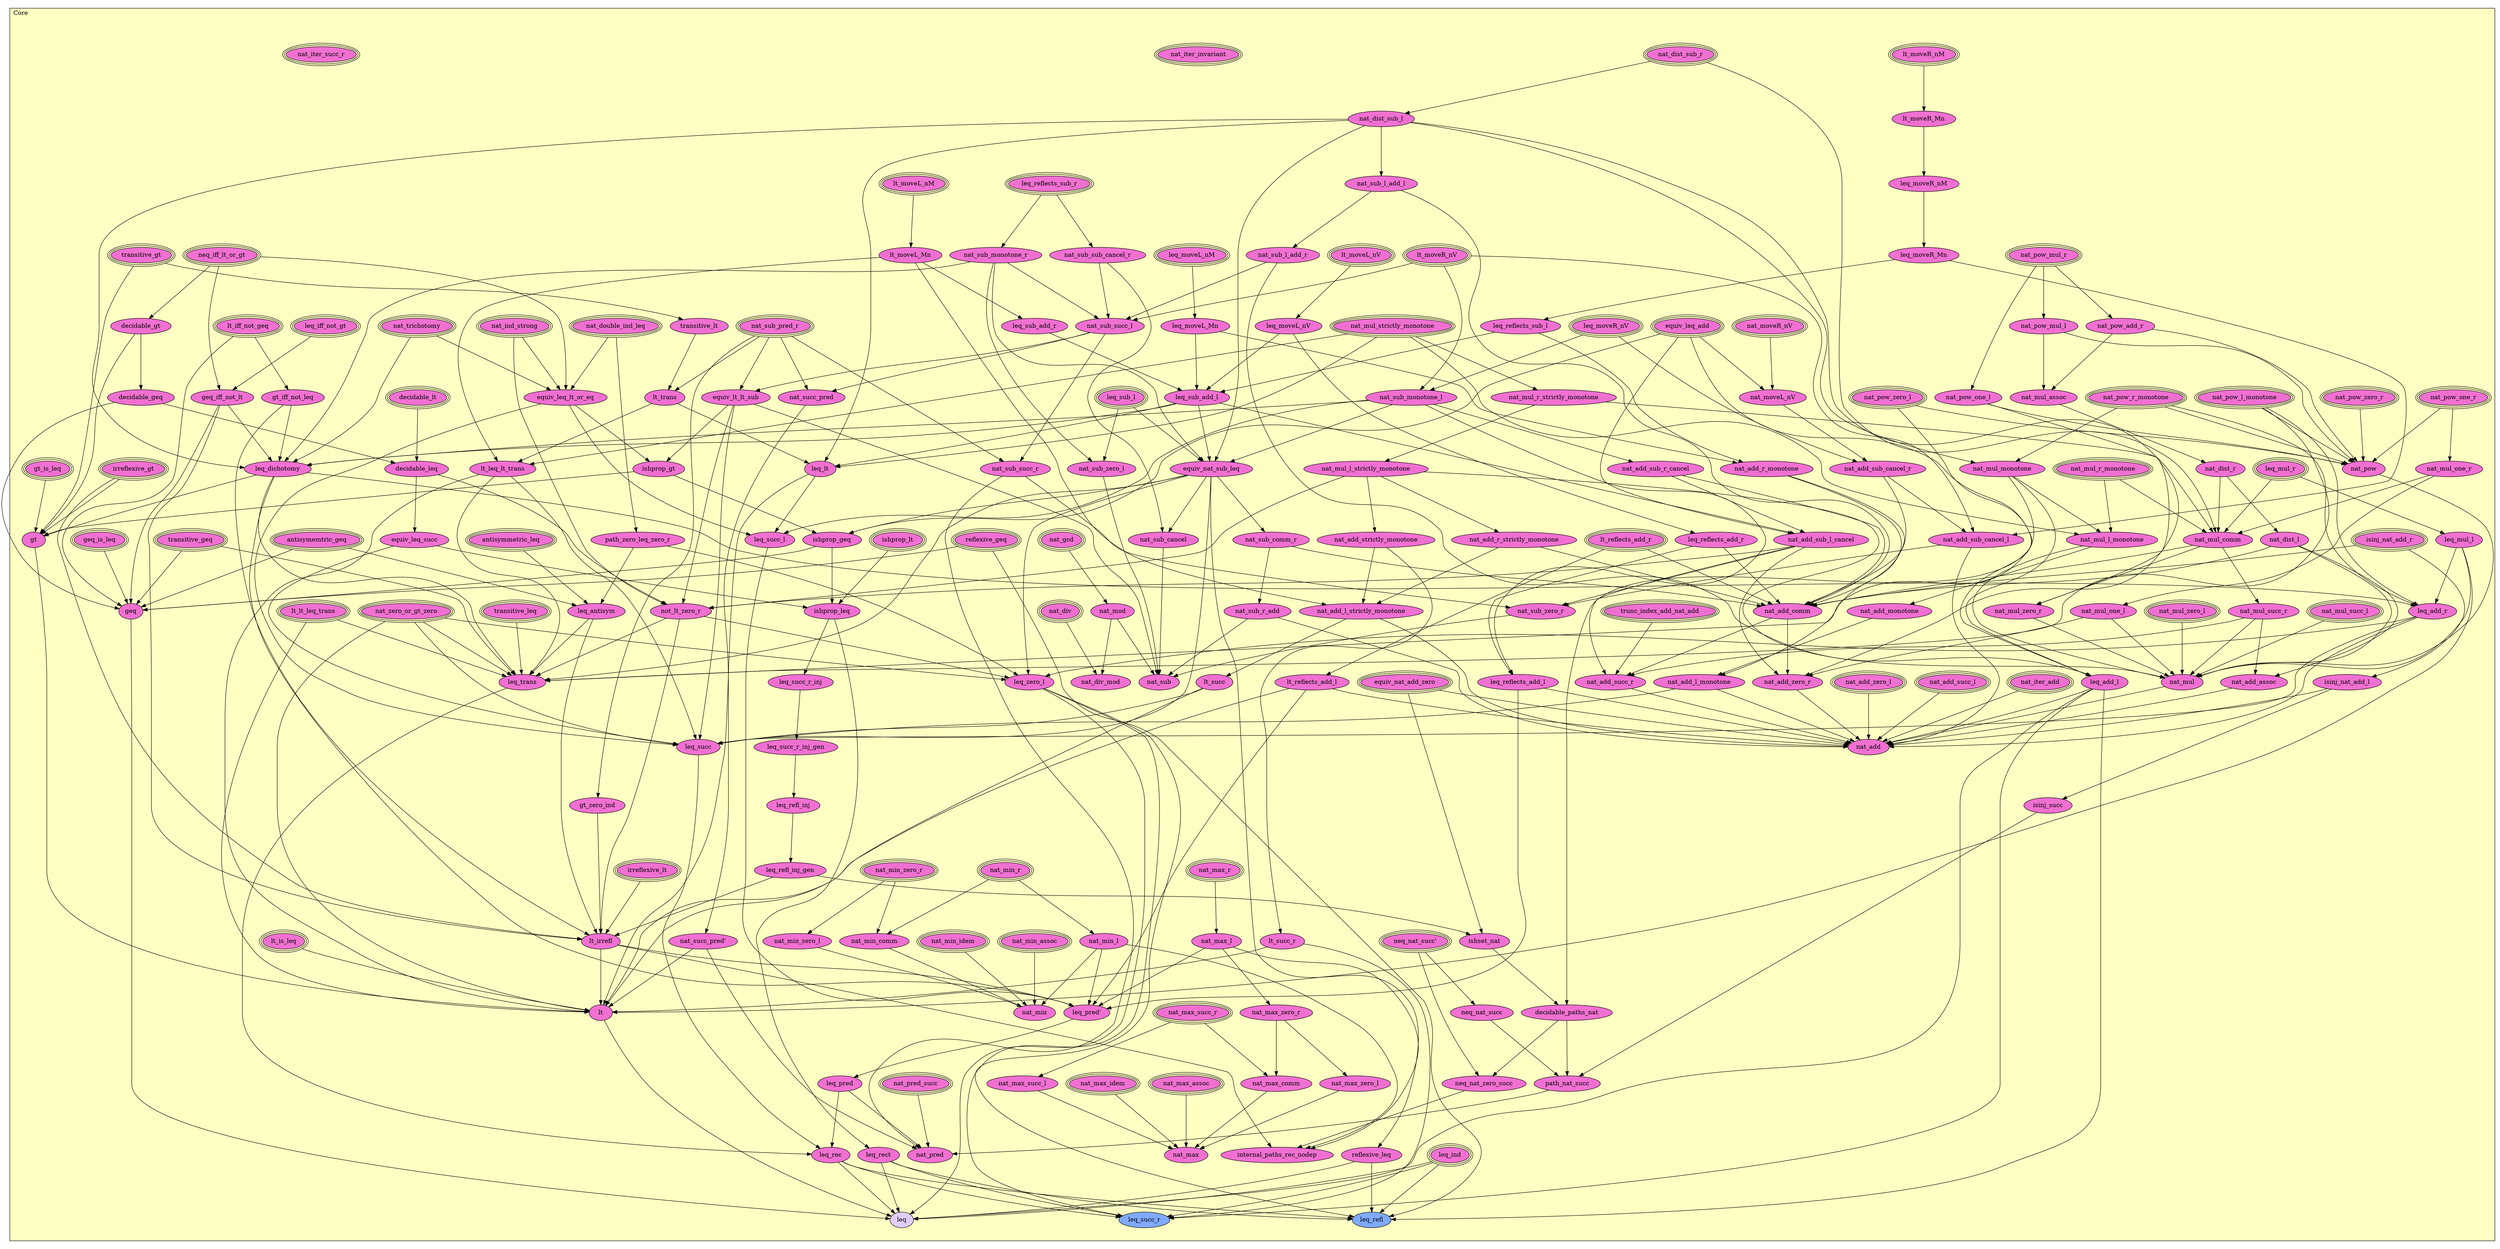 digraph HoTT_Spaces_Nat_Core {
  graph [ratio=0.5]
  node [style=filled]
Core_leq_antisym [label="leq_antisym", URL=<Core.html#leq_antisym>, fillcolor="#F070D1"] ;
Core_nat_double_ind_leq [label="nat_double_ind_leq", URL=<Core.html#nat_double_ind_leq>, peripheries=3, fillcolor="#F070D1"] ;
Core_irreflexive_gt [label="irreflexive_gt", URL=<Core.html#irreflexive_gt>, peripheries=3, fillcolor="#F070D1"] ;
Core_nat_ind_strong [label="nat_ind_strong", URL=<Core.html#nat_ind_strong>, peripheries=3, fillcolor="#F070D1"] ;
Core_irreflexive_lt [label="irreflexive_lt", URL=<Core.html#irreflexive_lt>, peripheries=3, fillcolor="#F070D1"] ;
Core_nat_pow_r_monotone [label="nat_pow_r_monotone", URL=<Core.html#nat_pow_r_monotone>, peripheries=3, fillcolor="#F070D1"] ;
Core_lt_irrefl [label="lt_irrefl", URL=<Core.html#lt_irrefl>, fillcolor="#F070D1"] ;
Core_nat_pow_l_monotone [label="nat_pow_l_monotone", URL=<Core.html#nat_pow_l_monotone>, peripheries=3, fillcolor="#F070D1"] ;
Core_leq_pred_ [label="leq_pred'", URL=<Core.html#leq_pred'>, fillcolor="#F070D1"] ;
Core_nat_pow_mul_r [label="nat_pow_mul_r", URL=<Core.html#nat_pow_mul_r>, peripheries=3, fillcolor="#F070D1"] ;
Core_leq_succ [label="leq_succ", URL=<Core.html#leq_succ>, fillcolor="#F070D1"] ;
Core_nat_pow_mul_l [label="nat_pow_mul_l", URL=<Core.html#nat_pow_mul_l>, fillcolor="#F070D1"] ;
Core_leq_pred [label="leq_pred", URL=<Core.html#leq_pred>, fillcolor="#F070D1"] ;
Core_nat_pow_add_r [label="nat_pow_add_r", URL=<Core.html#nat_pow_add_r>, fillcolor="#F070D1"] ;
Core_leq_zero_l [label="leq_zero_l", URL=<Core.html#leq_zero_l>, fillcolor="#F070D1"] ;
Core_transitive_leq [label="transitive_leq", URL=<Core.html#transitive_leq>, peripheries=3, fillcolor="#F070D1"] ;
Core_nat_pow_one_r [label="nat_pow_one_r", URL=<Core.html#nat_pow_one_r>, peripheries=3, fillcolor="#F070D1"] ;
Core_nat_pow_one_l [label="nat_pow_one_l", URL=<Core.html#nat_pow_one_l>, fillcolor="#F070D1"] ;
Core_leq_trans [label="leq_trans", URL=<Core.html#leq_trans>, fillcolor="#F070D1"] ;
Core_reflexive_leq [label="reflexive_leq", URL=<Core.html#reflexive_leq>, fillcolor="#F070D1"] ;
Core_nat_pow_zero_r [label="nat_pow_zero_r", URL=<Core.html#nat_pow_zero_r>, peripheries=3, fillcolor="#F070D1"] ;
Core_nat_pow_zero_l [label="nat_pow_zero_l", URL=<Core.html#nat_pow_zero_l>, peripheries=3, fillcolor="#F070D1"] ;
Core_nat_mul_one_r [label="nat_mul_one_r", URL=<Core.html#nat_mul_one_r>, fillcolor="#F070D1"] ;
Core_nat_mul_one_l [label="nat_mul_one_l", URL=<Core.html#nat_mul_one_l>, fillcolor="#F070D1"] ;
Core_lt_moveR_nV [label="lt_moveR_nV", URL=<Core.html#lt_moveR_nV>, peripheries=3, fillcolor="#F070D1"] ;
Core_nat_mul_assoc [label="nat_mul_assoc", URL=<Core.html#nat_mul_assoc>, fillcolor="#F070D1"] ;
Core_lt_moveL_nV [label="lt_moveL_nV", URL=<Core.html#lt_moveL_nV>, peripheries=3, fillcolor="#F070D1"] ;
Core_nat_dist_r [label="nat_dist_r", URL=<Core.html#nat_dist_r>, fillcolor="#F070D1"] ;
Core_lt_moveR_nM [label="lt_moveR_nM", URL=<Core.html#lt_moveR_nM>, peripheries=3, fillcolor="#F070D1"] ;
Core_nat_dist_l [label="nat_dist_l", URL=<Core.html#nat_dist_l>, fillcolor="#F070D1"] ;
Core_lt_moveR_Mn [label="lt_moveR_Mn", URL=<Core.html#lt_moveR_Mn>, fillcolor="#F070D1"] ;
Core_nat_mul_comm [label="nat_mul_comm", URL=<Core.html#nat_mul_comm>, fillcolor="#F070D1"] ;
Core_lt_moveL_nM [label="lt_moveL_nM", URL=<Core.html#lt_moveL_nM>, peripheries=3, fillcolor="#F070D1"] ;
Core_nat_mul_succ_r [label="nat_mul_succ_r", URL=<Core.html#nat_mul_succ_r>, fillcolor="#F070D1"] ;
Core_lt_moveL_Mn [label="lt_moveL_Mn", URL=<Core.html#lt_moveL_Mn>, fillcolor="#F070D1"] ;
Core_nat_mul_succ_l [label="nat_mul_succ_l", URL=<Core.html#nat_mul_succ_l>, peripheries=3, fillcolor="#F070D1"] ;
Core_leq_moveR_nV [label="leq_moveR_nV", URL=<Core.html#leq_moveR_nV>, peripheries=3, fillcolor="#F070D1"] ;
Core_nat_mul_zero_r [label="nat_mul_zero_r", URL=<Core.html#nat_mul_zero_r>, fillcolor="#F070D1"] ;
Core_leq_moveL_nV [label="leq_moveL_nV", URL=<Core.html#leq_moveL_nV>, fillcolor="#F070D1"] ;
Core_nat_mul_zero_l [label="nat_mul_zero_l", URL=<Core.html#nat_mul_zero_l>, peripheries=3, fillcolor="#F070D1"] ;
Core_leq_moveR_nM [label="leq_moveR_nM", URL=<Core.html#leq_moveR_nM>, fillcolor="#F070D1"] ;
Core_leq_moveR_Mn [label="leq_moveR_Mn", URL=<Core.html#leq_moveR_Mn>, fillcolor="#F070D1"] ;
Core_equiv_nat_add_zero [label="equiv_nat_add_zero", URL=<Core.html#equiv_nat_add_zero>, peripheries=3, fillcolor="#F070D1"] ;
Core_leq_moveL_nM [label="leq_moveL_nM", URL=<Core.html#leq_moveL_nM>, peripheries=3, fillcolor="#F070D1"] ;
Core_isinj_nat_add_r [label="isinj_nat_add_r", URL=<Core.html#isinj_nat_add_r>, peripheries=3, fillcolor="#F070D1"] ;
Core_leq_moveL_Mn [label="leq_moveL_Mn", URL=<Core.html#leq_moveL_Mn>, fillcolor="#F070D1"] ;
Core_isinj_nat_add_l [label="isinj_nat_add_l", URL=<Core.html#isinj_nat_add_l>, fillcolor="#F070D1"] ;
Core_nat_add_assoc [label="nat_add_assoc", URL=<Core.html#nat_add_assoc>, fillcolor="#F070D1"] ;
Core_leq_reflects_sub_r [label="leq_reflects_sub_r", URL=<Core.html#leq_reflects_sub_r>, peripheries=3, fillcolor="#F070D1"] ;
Core_nat_add_comm [label="nat_add_comm", URL=<Core.html#nat_add_comm>, fillcolor="#F070D1"] ;
Core_leq_reflects_sub_l [label="leq_reflects_sub_l", URL=<Core.html#leq_reflects_sub_l>, fillcolor="#F070D1"] ;
Core_nat_sub_monotone_r [label="nat_sub_monotone_r", URL=<Core.html#nat_sub_monotone_r>, fillcolor="#F070D1"] ;
Core_nat_add_succ_r [label="nat_add_succ_r", URL=<Core.html#nat_add_succ_r>, fillcolor="#F070D1"] ;
Core_nat_sub_monotone_l [label="nat_sub_monotone_l", URL=<Core.html#nat_sub_monotone_l>, fillcolor="#F070D1"] ;
Core_nat_add_succ_l [label="nat_add_succ_l", URL=<Core.html#nat_add_succ_l>, peripheries=3, fillcolor="#F070D1"] ;
Core_nat_dist_sub_r [label="nat_dist_sub_r", URL=<Core.html#nat_dist_sub_r>, peripheries=3, fillcolor="#F070D1"] ;
Core_nat_add_zero_r [label="nat_add_zero_r", URL=<Core.html#nat_add_zero_r>, fillcolor="#F070D1"] ;
Core_nat_dist_sub_l [label="nat_dist_sub_l", URL=<Core.html#nat_dist_sub_l>, fillcolor="#F070D1"] ;
Core_nat_add_zero_l [label="nat_add_zero_l", URL=<Core.html#nat_add_zero_l>, peripheries=3, fillcolor="#F070D1"] ;
Core_nat_sub_sub_cancel_r [label="nat_sub_sub_cancel_r", URL=<Core.html#nat_sub_sub_cancel_r>, fillcolor="#F070D1"] ;
Core_ishset_nat [label="ishset_nat", URL=<Core.html#ishset_nat>, fillcolor="#F070D1"] ;
Core_nat_sub_l_add_l [label="nat_sub_l_add_l", URL=<Core.html#nat_sub_l_add_l>, fillcolor="#F070D1"] ;
Core_decidable_paths_nat [label="decidable_paths_nat", URL=<Core.html#decidable_paths_nat>, fillcolor="#F070D1"] ;
Core_neq_nat_succ_ [label="neq_nat_succ'", URL=<Core.html#neq_nat_succ'>, peripheries=3, fillcolor="#F070D1"] ;
Core_nat_sub_l_add_r [label="nat_sub_l_add_r", URL=<Core.html#nat_sub_l_add_r>, fillcolor="#F070D1"] ;
Core_neq_nat_zero_succ [label="neq_nat_zero_succ", URL=<Core.html#neq_nat_zero_succ>, fillcolor="#F070D1"] ;
Core_nat_sub_pred_r [label="nat_sub_pred_r", URL=<Core.html#nat_sub_pred_r>, peripheries=3, fillcolor="#F070D1"] ;
Core_nat_sub_succ_l [label="nat_sub_succ_l", URL=<Core.html#nat_sub_succ_l>, fillcolor="#F070D1"] ;
Core_internal_paths_rec_nodep [label="internal_paths_rec_nodep", URL=<Core.html#internal_paths_rec_nodep>, fillcolor="#F070D1"] ;
Core_neq_nat_succ [label="neq_nat_succ", URL=<Core.html#neq_nat_succ>, fillcolor="#F070D1"] ;
Core_leq_sub_l [label="leq_sub_l", URL=<Core.html#leq_sub_l>, peripheries=3, fillcolor="#F070D1"] ;
Core_lt_reflects_add_r [label="lt_reflects_add_r", URL=<Core.html#lt_reflects_add_r>, peripheries=3, fillcolor="#F070D1"] ;
Core_isinj_succ [label="isinj_succ", URL=<Core.html#isinj_succ>, fillcolor="#F070D1"] ;
Core_path_nat_succ [label="path_nat_succ", URL=<Core.html#path_nat_succ>, fillcolor="#F070D1"] ;
Core_lt_reflects_add_l [label="lt_reflects_add_l", URL=<Core.html#lt_reflects_add_l>, fillcolor="#F070D1"] ;
Core_nat_succ_pred [label="nat_succ_pred", URL=<Core.html#nat_succ_pred>, fillcolor="#F070D1"] ;
Core_leq_reflects_add_r [label="leq_reflects_add_r", URL=<Core.html#leq_reflects_add_r>, fillcolor="#F070D1"] ;
Core_nat_succ_pred_ [label="nat_succ_pred'", URL=<Core.html#nat_succ_pred'>, fillcolor="#F070D1"] ;
Core_leq_reflects_add_l [label="leq_reflects_add_l", URL=<Core.html#leq_reflects_add_l>, fillcolor="#F070D1"] ;
Core_nat_pred_succ [label="nat_pred_succ", URL=<Core.html#nat_pred_succ>, peripheries=3, fillcolor="#F070D1"] ;
Core_nat_mul_strictly_monotone [label="nat_mul_strictly_monotone", URL=<Core.html#nat_mul_strictly_monotone>, peripheries=3, fillcolor="#F070D1"] ;
Core_nat_mul_r_strictly_monotone [label="nat_mul_r_strictly_monotone", URL=<Core.html#nat_mul_r_strictly_monotone>, fillcolor="#F070D1"] ;
Core_nat_iter_invariant [label="nat_iter_invariant", URL=<Core.html#nat_iter_invariant>, peripheries=3, fillcolor="#F070D1"] ;
Core_nat_mul_l_strictly_monotone [label="nat_mul_l_strictly_monotone", URL=<Core.html#nat_mul_l_strictly_monotone>, fillcolor="#F070D1"] ;
Core_nat_iter_add [label="nat_iter_add", URL=<Core.html#nat_iter_add>, peripheries=3, fillcolor="#F070D1"] ;
Core_nat_mul_monotone [label="nat_mul_monotone", URL=<Core.html#nat_mul_monotone>, fillcolor="#F070D1"] ;
Core_nat_iter_succ_r [label="nat_iter_succ_r", URL=<Core.html#nat_iter_succ_r>, peripheries=3, fillcolor="#F070D1"] ;
Core_nat_mul_r_monotone [label="nat_mul_r_monotone", URL=<Core.html#nat_mul_r_monotone>, peripheries=3, fillcolor="#F070D1"] ;
Core_gt_is_leq [label="gt_is_leq", URL=<Core.html#gt_is_leq>, peripheries=3, fillcolor="#F070D1"] ;
Core_nat_mul_l_monotone [label="nat_mul_l_monotone", URL=<Core.html#nat_mul_l_monotone>, fillcolor="#F070D1"] ;
Core_gt [label="gt", URL=<Core.html#gt>, fillcolor="#F070D1"] ;
Core_nat_add_strictly_monotone [label="nat_add_strictly_monotone", URL=<Core.html#nat_add_strictly_monotone>, fillcolor="#F070D1"] ;
Core_geq_is_leq [label="geq_is_leq", URL=<Core.html#geq_is_leq>, peripheries=3, fillcolor="#F070D1"] ;
Core_nat_add_r_strictly_monotone [label="nat_add_r_strictly_monotone", URL=<Core.html#nat_add_r_strictly_monotone>, fillcolor="#F070D1"] ;
Core_geq [label="geq", URL=<Core.html#geq>, fillcolor="#F070D1"] ;
Core_nat_add_l_strictly_monotone [label="nat_add_l_strictly_monotone", URL=<Core.html#nat_add_l_strictly_monotone>, fillcolor="#F070D1"] ;
Core_lt_is_leq [label="lt_is_leq", URL=<Core.html#lt_is_leq>, peripheries=3, fillcolor="#F070D1"] ;
Core_lt_succ_r [label="lt_succ_r", URL=<Core.html#lt_succ_r>, fillcolor="#F070D1"] ;
Core_lt [label="lt", URL=<Core.html#lt>, fillcolor="#F070D1"] ;
Core_lt_succ [label="lt_succ", URL=<Core.html#lt_succ>, fillcolor="#F070D1"] ;
Core_leq_rec [label="leq_rec", URL=<Core.html#leq_rec>, fillcolor="#F070D1"] ;
Core_nat_add_monotone [label="nat_add_monotone", URL=<Core.html#nat_add_monotone>, fillcolor="#F070D1"] ;
Core_leq_rect [label="leq_rect", URL=<Core.html#leq_rect>, fillcolor="#F070D1"] ;
Core_nat_add_r_monotone [label="nat_add_r_monotone", URL=<Core.html#nat_add_r_monotone>, fillcolor="#F070D1"] ;
Core_leq_ind [label="leq_ind", URL=<Core.html#leq_ind>, peripheries=3, fillcolor="#F070D1"] ;
Core_leq_succ_r [label="leq_succ_r", URL=<Core.html#leq_succ_r>, fillcolor="#7FAAFF"] ;
Core_nat_add_l_monotone [label="nat_add_l_monotone", URL=<Core.html#nat_add_l_monotone>, fillcolor="#F070D1"] ;
Core_leq_refl [label="leq_refl", URL=<Core.html#leq_refl>, fillcolor="#7FAAFF"] ;
Core_equiv_lt_lt_sub [label="equiv_lt_lt_sub", URL=<Core.html#equiv_lt_lt_sub>, fillcolor="#F070D1"] ;
Core_leq [label="leq", URL=<Core.html#leq>, fillcolor="#E2CDFA"] ;
Core_leq_sub_add_r [label="leq_sub_add_r", URL=<Core.html#leq_sub_add_r>, fillcolor="#F070D1"] ;
Core_nat_gcd [label="nat_gcd", URL=<Core.html#nat_gcd>, peripheries=3, fillcolor="#F070D1"] ;
Core_leq_sub_add_l [label="leq_sub_add_l", URL=<Core.html#leq_sub_add_l>, fillcolor="#F070D1"] ;
Core_trunc_index_add_nat_add [label="trunc_index_add_nat_add", URL=<Core.html#trunc_index_add_nat_add>, peripheries=3, fillcolor="#F070D1"] ;
Core_nat_mod [label="nat_mod", URL=<Core.html#nat_mod>, fillcolor="#F070D1"] ;
Core_neq_iff_lt_or_gt [label="neq_iff_lt_or_gt", URL=<Core.html#neq_iff_lt_or_gt>, peripheries=3, fillcolor="#F070D1"] ;
Core_nat_div [label="nat_div", URL=<Core.html#nat_div>, peripheries=3, fillcolor="#F070D1"] ;
Core_nat_div_mod [label="nat_div_mod", URL=<Core.html#nat_div_mod>, fillcolor="#F070D1"] ;
Core_lt_iff_not_geq [label="lt_iff_not_geq", URL=<Core.html#lt_iff_not_geq>, peripheries=3, fillcolor="#F070D1"] ;
Core_nat_min [label="nat_min", URL=<Core.html#nat_min>, fillcolor="#F070D1"] ;
Core_leq_iff_not_gt [label="leq_iff_not_gt", URL=<Core.html#leq_iff_not_gt>, peripheries=3, fillcolor="#F070D1"] ;
Core_nat_max [label="nat_max", URL=<Core.html#nat_max>, fillcolor="#F070D1"] ;
Core_gt_iff_not_leq [label="gt_iff_not_leq", URL=<Core.html#gt_iff_not_leq>, fillcolor="#F070D1"] ;
Core_nat_pow [label="nat_pow", URL=<Core.html#nat_pow>, fillcolor="#F070D1"] ;
Core_geq_iff_not_lt [label="geq_iff_not_lt", URL=<Core.html#geq_iff_not_lt>, fillcolor="#F070D1"] ;
Core_nat_trichotomy [label="nat_trichotomy", URL=<Core.html#nat_trichotomy>, peripheries=3, fillcolor="#F070D1"] ;
Core_nat_sub [label="nat_sub", URL=<Core.html#nat_sub>, fillcolor="#F070D1"] ;
Core_nat_mul [label="nat_mul", URL=<Core.html#nat_mul>, fillcolor="#F070D1"] ;
Core_leq_dichotomy [label="leq_dichotomy", URL=<Core.html#leq_dichotomy>, fillcolor="#F070D1"] ;
Core_nat_add [label="nat_add", URL=<Core.html#nat_add>, fillcolor="#F070D1"] ;
Core_equiv_leq_add [label="equiv_leq_add", URL=<Core.html#equiv_leq_add>, peripheries=3, fillcolor="#F070D1"] ;
Core_nat_pred [label="nat_pred", URL=<Core.html#nat_pred>, fillcolor="#F070D1"] ;
Core_equiv_leq_lt_or_eq [label="equiv_leq_lt_or_eq", URL=<Core.html#equiv_leq_lt_or_eq>, fillcolor="#F070D1"] ;
Core_gt_zero_ind [label="gt_zero_ind", URL=<Core.html#gt_zero_ind>, fillcolor="#F070D1"] ;
Core_leq_mul_r [label="leq_mul_r", URL=<Core.html#leq_mul_r>, peripheries=3, fillcolor="#F070D1"] ;
Core_leq_mul_l [label="leq_mul_l", URL=<Core.html#leq_mul_l>, fillcolor="#F070D1"] ;
Core_leq_add_r [label="leq_add_r", URL=<Core.html#leq_add_r>, fillcolor="#F070D1"] ;
Core_leq_add_l [label="leq_add_l", URL=<Core.html#leq_add_l>, fillcolor="#F070D1"] ;
Core_nat_min_assoc [label="nat_min_assoc", URL=<Core.html#nat_min_assoc>, peripheries=3, fillcolor="#F070D1"] ;
Core_nat_min_r [label="nat_min_r", URL=<Core.html#nat_min_r>, peripheries=3, fillcolor="#F070D1"] ;
Core_nat_min_l [label="nat_min_l", URL=<Core.html#nat_min_l>, fillcolor="#F070D1"] ;
Core_nat_min_zero_r [label="nat_min_zero_r", URL=<Core.html#nat_min_zero_r>, peripheries=3, fillcolor="#F070D1"] ;
Core_nat_min_zero_l [label="nat_min_zero_l", URL=<Core.html#nat_min_zero_l>, fillcolor="#F070D1"] ;
Core_nat_min_comm [label="nat_min_comm", URL=<Core.html#nat_min_comm>, fillcolor="#F070D1"] ;
Core_nat_min_idem [label="nat_min_idem", URL=<Core.html#nat_min_idem>, peripheries=3, fillcolor="#F070D1"] ;
Core_nat_max_assoc [label="nat_max_assoc", URL=<Core.html#nat_max_assoc>, peripheries=3, fillcolor="#F070D1"] ;
Core_nat_max_r [label="nat_max_r", URL=<Core.html#nat_max_r>, peripheries=3, fillcolor="#F070D1"] ;
Core_nat_max_l [label="nat_max_l", URL=<Core.html#nat_max_l>, fillcolor="#F070D1"] ;
Core_nat_max_zero_r [label="nat_max_zero_r", URL=<Core.html#nat_max_zero_r>, fillcolor="#F070D1"] ;
Core_nat_max_zero_l [label="nat_max_zero_l", URL=<Core.html#nat_max_zero_l>, fillcolor="#F070D1"] ;
Core_nat_max_succ_r [label="nat_max_succ_r", URL=<Core.html#nat_max_succ_r>, peripheries=3, fillcolor="#F070D1"] ;
Core_nat_max_succ_l [label="nat_max_succ_l", URL=<Core.html#nat_max_succ_l>, fillcolor="#F070D1"] ;
Core_nat_max_comm [label="nat_max_comm", URL=<Core.html#nat_max_comm>, fillcolor="#F070D1"] ;
Core_nat_max_idem [label="nat_max_idem", URL=<Core.html#nat_max_idem>, peripheries=3, fillcolor="#F070D1"] ;
Core_nat_sub_succ_r [label="nat_sub_succ_r", URL=<Core.html#nat_sub_succ_r>, fillcolor="#F070D1"] ;
Core_nat_moveR_nV [label="nat_moveR_nV", URL=<Core.html#nat_moveR_nV>, peripheries=3, fillcolor="#F070D1"] ;
Core_nat_moveL_nV [label="nat_moveL_nV", URL=<Core.html#nat_moveL_nV>, fillcolor="#F070D1"] ;
Core_nat_add_sub_r_cancel [label="nat_add_sub_r_cancel", URL=<Core.html#nat_add_sub_r_cancel>, fillcolor="#F070D1"] ;
Core_nat_add_sub_l_cancel [label="nat_add_sub_l_cancel", URL=<Core.html#nat_add_sub_l_cancel>, fillcolor="#F070D1"] ;
Core_nat_add_sub_cancel_r [label="nat_add_sub_cancel_r", URL=<Core.html#nat_add_sub_cancel_r>, fillcolor="#F070D1"] ;
Core_nat_add_sub_cancel_l [label="nat_add_sub_cancel_l", URL=<Core.html#nat_add_sub_cancel_l>, fillcolor="#F070D1"] ;
Core_equiv_nat_sub_leq [label="equiv_nat_sub_leq", URL=<Core.html#equiv_nat_sub_leq>, fillcolor="#F070D1"] ;
Core_nat_sub_comm_r [label="nat_sub_comm_r", URL=<Core.html#nat_sub_comm_r>, fillcolor="#F070D1"] ;
Core_nat_sub_r_add [label="nat_sub_r_add", URL=<Core.html#nat_sub_r_add>, fillcolor="#F070D1"] ;
Core_nat_sub_cancel [label="nat_sub_cancel", URL=<Core.html#nat_sub_cancel>, fillcolor="#F070D1"] ;
Core_nat_sub_zero_r [label="nat_sub_zero_r", URL=<Core.html#nat_sub_zero_r>, fillcolor="#F070D1"] ;
Core_nat_sub_zero_l [label="nat_sub_zero_l", URL=<Core.html#nat_sub_zero_l>, fillcolor="#F070D1"] ;
Core_decidable_gt [label="decidable_gt", URL=<Core.html#decidable_gt>, fillcolor="#F070D1"] ;
Core_ishprop_gt [label="ishprop_gt", URL=<Core.html#ishprop_gt>, fillcolor="#F070D1"] ;
Core_transitive_gt [label="transitive_gt", URL=<Core.html#transitive_gt>, peripheries=3, fillcolor="#F070D1"] ;
Core_decidable_geq [label="decidable_geq", URL=<Core.html#decidable_geq>, fillcolor="#F070D1"] ;
Core_ishprop_geq [label="ishprop_geq", URL=<Core.html#ishprop_geq>, fillcolor="#F070D1"] ;
Core_transitive_geq [label="transitive_geq", URL=<Core.html#transitive_geq>, peripheries=3, fillcolor="#F070D1"] ;
Core_reflexive_geq [label="reflexive_geq", URL=<Core.html#reflexive_geq>, peripheries=3, fillcolor="#F070D1"] ;
Core_decidable_lt [label="decidable_lt", URL=<Core.html#decidable_lt>, peripheries=3, fillcolor="#F070D1"] ;
Core_ishprop_lt [label="ishprop_lt", URL=<Core.html#ishprop_lt>, peripheries=3, fillcolor="#F070D1"] ;
Core_transitive_lt [label="transitive_lt", URL=<Core.html#transitive_lt>, fillcolor="#F070D1"] ;
Core_lt_trans [label="lt_trans", URL=<Core.html#lt_trans>, fillcolor="#F070D1"] ;
Core_leq_lt [label="leq_lt", URL=<Core.html#leq_lt>, fillcolor="#F070D1"] ;
Core_lt_lt_leq_trans [label="lt_lt_leq_trans", URL=<Core.html#lt_lt_leq_trans>, peripheries=3, fillcolor="#F070D1"] ;
Core_lt_leq_lt_trans [label="lt_leq_lt_trans", URL=<Core.html#lt_leq_lt_trans>, fillcolor="#F070D1"] ;
Core_leq_succ_l [label="leq_succ_l", URL=<Core.html#leq_succ_l>, fillcolor="#F070D1"] ;
Core_decidable_leq [label="decidable_leq", URL=<Core.html#decidable_leq>, fillcolor="#F070D1"] ;
Core_equiv_leq_succ [label="equiv_leq_succ", URL=<Core.html#equiv_leq_succ>, fillcolor="#F070D1"] ;
Core_ishprop_leq [label="ishprop_leq", URL=<Core.html#ishprop_leq>, fillcolor="#F070D1"] ;
Core_leq_succ_r_inj [label="leq_succ_r_inj", URL=<Core.html#leq_succ_r_inj>, fillcolor="#F070D1"] ;
Core_leq_succ_r_inj_gen [label="leq_succ_r_inj_gen", URL=<Core.html#leq_succ_r_inj_gen>, fillcolor="#F070D1"] ;
Core_leq_refl_inj [label="leq_refl_inj", URL=<Core.html#leq_refl_inj>, fillcolor="#F070D1"] ;
Core_leq_refl_inj_gen [label="leq_refl_inj_gen", URL=<Core.html#leq_refl_inj_gen>, fillcolor="#F070D1"] ;
Core_not_lt_zero_r [label="not_lt_zero_r", URL=<Core.html#not_lt_zero_r>, fillcolor="#F070D1"] ;
Core_path_zero_leq_zero_r [label="path_zero_leq_zero_r", URL=<Core.html#path_zero_leq_zero_r>, fillcolor="#F070D1"] ;
Core_nat_zero_or_gt_zero [label="nat_zero_or_gt_zero", URL=<Core.html#nat_zero_or_gt_zero>, peripheries=3, fillcolor="#F070D1"] ;
Core_antisymemtric_geq [label="antisymemtric_geq", URL=<Core.html#antisymemtric_geq>, peripheries=3, fillcolor="#F070D1"] ;
Core_antisymmetric_leq [label="antisymmetric_leq", URL=<Core.html#antisymmetric_leq>, peripheries=3, fillcolor="#F070D1"] ;
  Core_leq_antisym -> Core_lt_irrefl [] ;
  Core_leq_antisym -> Core_leq_trans [] ;
  Core_nat_double_ind_leq -> Core_equiv_leq_lt_or_eq [] ;
  Core_nat_double_ind_leq -> Core_path_zero_leq_zero_r [] ;
  Core_irreflexive_gt -> Core_lt_irrefl [] ;
  Core_irreflexive_gt -> Core_gt [] ;
  Core_nat_ind_strong -> Core_equiv_leq_lt_or_eq [] ;
  Core_nat_ind_strong -> Core_not_lt_zero_r [] ;
  Core_irreflexive_lt -> Core_lt_irrefl [] ;
  Core_nat_pow_r_monotone -> Core_nat_mul_monotone [] ;
  Core_nat_pow_r_monotone -> Core_leq_add_r [] ;
  Core_nat_pow_r_monotone -> Core_nat_pow [] ;
  Core_lt_irrefl -> Core_leq_pred_ [] ;
  Core_lt_irrefl -> Core_internal_paths_rec_nodep [] ;
  Core_lt_irrefl -> Core_lt [] ;
  Core_nat_pow_l_monotone -> Core_leq_add_r [] ;
  Core_nat_pow_l_monotone -> Core_leq_trans [] ;
  Core_nat_pow_l_monotone -> Core_nat_pow [] ;
  Core_leq_pred_ -> Core_leq_pred [] ;
  Core_nat_pow_mul_r -> Core_nat_pow_mul_l [] ;
  Core_nat_pow_mul_r -> Core_nat_pow_add_r [] ;
  Core_nat_pow_mul_r -> Core_nat_pow_one_l [] ;
  Core_leq_succ -> Core_leq_rec [] ;
  Core_nat_pow_mul_l -> Core_nat_mul_assoc [] ;
  Core_nat_pow_mul_l -> Core_nat_pow [] ;
  Core_leq_pred -> Core_leq_rec [] ;
  Core_leq_pred -> Core_nat_pred [] ;
  Core_nat_pow_add_r -> Core_nat_mul_assoc [] ;
  Core_nat_pow_add_r -> Core_nat_pow [] ;
  Core_leq_zero_l -> Core_leq_succ_r [] ;
  Core_leq_zero_l -> Core_leq_refl [] ;
  Core_leq_zero_l -> Core_leq [] ;
  Core_transitive_leq -> Core_leq_trans [] ;
  Core_nat_pow_one_r -> Core_nat_mul_one_r [] ;
  Core_nat_pow_one_r -> Core_nat_pow [] ;
  Core_nat_pow_one_l -> Core_nat_add_zero_r [] ;
  Core_nat_pow_one_l -> Core_nat_pow [] ;
  Core_leq_trans -> Core_leq_rec [] ;
  Core_reflexive_leq -> Core_leq_refl [] ;
  Core_reflexive_leq -> Core_leq [] ;
  Core_nat_pow_zero_r -> Core_nat_pow [] ;
  Core_nat_pow_zero_l -> Core_decidable_paths_nat [] ;
  Core_nat_pow_zero_l -> Core_nat_pow [] ;
  Core_nat_mul_one_r -> Core_nat_mul_one_l [] ;
  Core_nat_mul_one_r -> Core_nat_mul_comm [] ;
  Core_nat_mul_one_l -> Core_nat_add_zero_r [] ;
  Core_nat_mul_one_l -> Core_nat_mul [] ;
  Core_lt_moveR_nV -> Core_nat_sub_monotone_l [] ;
  Core_lt_moveR_nV -> Core_nat_sub_succ_l [] ;
  Core_lt_moveR_nV -> Core_nat_add_sub_cancel_l [] ;
  Core_nat_mul_assoc -> Core_nat_dist_r [] ;
  Core_lt_moveL_nV -> Core_leq_moveL_nV [] ;
  Core_nat_dist_r -> Core_nat_dist_l [] ;
  Core_nat_dist_r -> Core_nat_mul_comm [] ;
  Core_lt_moveR_nM -> Core_lt_moveR_Mn [] ;
  Core_nat_dist_l -> Core_nat_add_assoc [] ;
  Core_nat_dist_l -> Core_nat_add_comm [] ;
  Core_nat_dist_l -> Core_nat_mul [] ;
  Core_lt_moveR_Mn -> Core_leq_moveR_nM [] ;
  Core_nat_mul_comm -> Core_nat_mul_succ_r [] ;
  Core_nat_mul_comm -> Core_nat_mul_zero_r [] ;
  Core_nat_mul_comm -> Core_nat_add_comm [] ;
  Core_lt_moveL_nM -> Core_lt_moveL_Mn [] ;
  Core_nat_mul_succ_r -> Core_nat_add_assoc [] ;
  Core_nat_mul_succ_r -> Core_nat_add_succ_r [] ;
  Core_nat_mul_succ_r -> Core_nat_mul [] ;
  Core_lt_moveL_Mn -> Core_nat_add_l_strictly_monotone [] ;
  Core_lt_moveL_Mn -> Core_leq_sub_add_r [] ;
  Core_lt_moveL_Mn -> Core_lt_leq_lt_trans [] ;
  Core_nat_mul_succ_l -> Core_nat_mul [] ;
  Core_leq_moveR_nV -> Core_nat_sub_monotone_l [] ;
  Core_leq_moveR_nV -> Core_nat_add_sub_cancel_r [] ;
  Core_nat_mul_zero_r -> Core_nat_mul [] ;
  Core_leq_moveL_nV -> Core_leq_reflects_add_r [] ;
  Core_leq_moveL_nV -> Core_leq_sub_add_l [] ;
  Core_nat_mul_zero_l -> Core_nat_mul [] ;
  Core_leq_moveR_nM -> Core_leq_moveR_Mn [] ;
  Core_leq_moveR_Mn -> Core_leq_reflects_sub_l [] ;
  Core_leq_moveR_Mn -> Core_nat_add_sub_cancel_l [] ;
  Core_equiv_nat_add_zero -> Core_ishset_nat [] ;
  Core_equiv_nat_add_zero -> Core_nat_add [] ;
  Core_leq_moveL_nM -> Core_leq_moveL_Mn [] ;
  Core_isinj_nat_add_r -> Core_isinj_nat_add_l [] ;
  Core_isinj_nat_add_r -> Core_nat_add_comm [] ;
  Core_leq_moveL_Mn -> Core_nat_add_r_monotone [] ;
  Core_leq_moveL_Mn -> Core_leq_sub_add_l [] ;
  Core_isinj_nat_add_l -> Core_isinj_succ [] ;
  Core_isinj_nat_add_l -> Core_nat_add [] ;
  Core_nat_add_assoc -> Core_nat_add [] ;
  Core_leq_reflects_sub_r -> Core_nat_sub_monotone_r [] ;
  Core_leq_reflects_sub_r -> Core_nat_sub_sub_cancel_r [] ;
  Core_nat_add_comm -> Core_nat_add_succ_r [] ;
  Core_nat_add_comm -> Core_nat_add_zero_r [] ;
  Core_leq_reflects_sub_l -> Core_nat_add_r_monotone [] ;
  Core_leq_reflects_sub_l -> Core_leq_sub_add_l [] ;
  Core_nat_sub_monotone_r -> Core_nat_sub_succ_l [] ;
  Core_nat_sub_monotone_r -> Core_leq_dichotomy [] ;
  Core_nat_sub_monotone_r -> Core_equiv_nat_sub_leq [] ;
  Core_nat_sub_monotone_r -> Core_nat_sub_zero_l [] ;
  Core_nat_add_succ_r -> Core_nat_add [] ;
  Core_nat_sub_monotone_l -> Core_leq_reflects_add_l [] ;
  Core_nat_sub_monotone_l -> Core_leq_dichotomy [] ;
  Core_nat_sub_monotone_l -> Core_nat_add_sub_r_cancel [] ;
  Core_nat_sub_monotone_l -> Core_equiv_nat_sub_leq [] ;
  Core_nat_sub_monotone_l -> Core_leq_succ_l [] ;
  Core_nat_add_succ_l -> Core_nat_add [] ;
  Core_nat_dist_sub_r -> Core_nat_dist_sub_l [] ;
  Core_nat_dist_sub_r -> Core_nat_mul_comm [] ;
  Core_nat_add_zero_r -> Core_nat_add [] ;
  Core_nat_dist_sub_l -> Core_nat_sub_l_add_l [] ;
  Core_nat_dist_sub_l -> Core_nat_mul_monotone [] ;
  Core_nat_dist_sub_l -> Core_leq_dichotomy [] ;
  Core_nat_dist_sub_l -> Core_equiv_nat_sub_leq [] ;
  Core_nat_dist_sub_l -> Core_leq_lt [] ;
  Core_nat_dist_sub_l -> Core_nat_mul_zero_r [] ;
  Core_nat_add_zero_l -> Core_nat_add [] ;
  Core_nat_sub_sub_cancel_r -> Core_nat_sub_succ_l [] ;
  Core_nat_sub_sub_cancel_r -> Core_nat_sub_cancel [] ;
  Core_ishset_nat -> Core_decidable_paths_nat [] ;
  Core_nat_sub_l_add_l -> Core_nat_sub_l_add_r [] ;
  Core_nat_sub_l_add_l -> Core_nat_add_comm [] ;
  Core_decidable_paths_nat -> Core_neq_nat_zero_succ [] ;
  Core_decidable_paths_nat -> Core_path_nat_succ [] ;
  Core_neq_nat_succ_ -> Core_neq_nat_zero_succ [] ;
  Core_neq_nat_succ_ -> Core_neq_nat_succ [] ;
  Core_nat_sub_l_add_r -> Core_nat_sub_succ_l [] ;
  Core_nat_sub_l_add_r -> Core_leq_add_l [] ;
  Core_neq_nat_zero_succ -> Core_internal_paths_rec_nodep [] ;
  Core_nat_sub_pred_r -> Core_equiv_lt_lt_sub [] ;
  Core_nat_sub_pred_r -> Core_gt_zero_ind [] ;
  Core_nat_sub_pred_r -> Core_nat_sub_succ_r [] ;
  Core_nat_sub_pred_r -> Core_lt_trans [] ;
  Core_nat_sub_pred_r -> Core_nat_succ_pred [] ;
  Core_nat_sub_succ_l -> Core_equiv_lt_lt_sub [] ;
  Core_nat_sub_succ_l -> Core_nat_sub_succ_r [] ;
  Core_nat_sub_succ_l -> Core_nat_succ_pred [] ;
  Core_neq_nat_succ -> Core_path_nat_succ [] ;
  Core_leq_sub_l -> Core_equiv_nat_sub_leq [] ;
  Core_leq_sub_l -> Core_nat_sub_zero_l [] ;
  Core_lt_reflects_add_r -> Core_lt_reflects_add_l [] ;
  Core_lt_reflects_add_r -> Core_nat_add_comm [] ;
  Core_isinj_succ -> Core_path_nat_succ [] ;
  Core_path_nat_succ -> Core_nat_pred [] ;
  Core_lt_reflects_add_l -> Core_leq_pred_ [] ;
  Core_lt_reflects_add_l -> Core_lt [] ;
  Core_lt_reflects_add_l -> Core_nat_add [] ;
  Core_nat_succ_pred -> Core_nat_succ_pred_ [] ;
  Core_leq_reflects_add_r -> Core_leq_reflects_add_l [] ;
  Core_leq_reflects_add_r -> Core_nat_add_comm [] ;
  Core_nat_succ_pred_ -> Core_lt [] ;
  Core_nat_succ_pred_ -> Core_nat_pred [] ;
  Core_leq_reflects_add_l -> Core_leq_pred_ [] ;
  Core_leq_reflects_add_l -> Core_nat_add [] ;
  Core_nat_pred_succ -> Core_nat_pred [] ;
  Core_nat_mul_strictly_monotone -> Core_nat_mul_r_strictly_monotone [] ;
  Core_nat_mul_strictly_monotone -> Core_nat_mul_l_monotone [] ;
  Core_nat_mul_strictly_monotone -> Core_leq_lt [] ;
  Core_nat_mul_strictly_monotone -> Core_lt_leq_lt_trans [] ;
  Core_nat_mul_r_strictly_monotone -> Core_nat_mul_l_strictly_monotone [] ;
  Core_nat_mul_r_strictly_monotone -> Core_nat_mul_comm [] ;
  Core_nat_mul_l_strictly_monotone -> Core_nat_add_strictly_monotone [] ;
  Core_nat_mul_l_strictly_monotone -> Core_nat_add_r_strictly_monotone [] ;
  Core_nat_mul_l_strictly_monotone -> Core_not_lt_zero_r [] ;
  Core_nat_mul_l_strictly_monotone -> Core_nat_mul [] ;
  Core_nat_iter_add -> Core_nat_add [] ;
  Core_nat_mul_monotone -> Core_nat_mul_l_monotone [] ;
  Core_nat_mul_monotone -> Core_leq_add_l [] ;
  Core_nat_mul_monotone -> Core_leq_trans [] ;
  Core_nat_mul_r_monotone -> Core_nat_mul_l_monotone [] ;
  Core_nat_mul_r_monotone -> Core_nat_mul_comm [] ;
  Core_gt_is_leq -> Core_gt [] ;
  Core_nat_mul_l_monotone -> Core_nat_add_monotone [] ;
  Core_nat_mul_l_monotone -> Core_nat_mul [] ;
  Core_gt -> Core_lt [] ;
  Core_nat_add_strictly_monotone -> Core_nat_add_l_strictly_monotone [] ;
  Core_nat_add_strictly_monotone -> Core_lt_succ_r [] ;
  Core_geq_is_leq -> Core_geq [] ;
  Core_nat_add_r_strictly_monotone -> Core_nat_add_l_strictly_monotone [] ;
  Core_nat_add_r_strictly_monotone -> Core_nat_add_comm [] ;
  Core_geq -> Core_leq [] ;
  Core_nat_add_l_strictly_monotone -> Core_lt_succ [] ;
  Core_nat_add_l_strictly_monotone -> Core_nat_add [] ;
  Core_lt_is_leq -> Core_lt [] ;
  Core_lt_succ_r -> Core_lt [] ;
  Core_lt_succ_r -> Core_leq_succ_r [] ;
  Core_lt -> Core_leq [] ;
  Core_lt_succ -> Core_leq_succ [] ;
  Core_lt_succ -> Core_lt [] ;
  Core_leq_rec -> Core_leq_succ_r [] ;
  Core_leq_rec -> Core_leq_refl [] ;
  Core_leq_rec -> Core_leq [] ;
  Core_nat_add_monotone -> Core_nat_add_l_monotone [] ;
  Core_leq_rect -> Core_leq_succ_r [] ;
  Core_leq_rect -> Core_leq_refl [] ;
  Core_leq_rect -> Core_leq [] ;
  Core_nat_add_r_monotone -> Core_nat_add_l_monotone [] ;
  Core_nat_add_r_monotone -> Core_nat_add_comm [] ;
  Core_leq_ind -> Core_leq_succ_r [] ;
  Core_leq_ind -> Core_leq_refl [] ;
  Core_leq_ind -> Core_leq [] ;
  Core_nat_add_l_monotone -> Core_leq_succ [] ;
  Core_nat_add_l_monotone -> Core_nat_add [] ;
  Core_equiv_lt_lt_sub -> Core_ishprop_gt [] ;
  Core_equiv_lt_lt_sub -> Core_not_lt_zero_r [] ;
  Core_equiv_lt_lt_sub -> Core_leq_succ [] ;
  Core_equiv_lt_lt_sub -> Core_nat_sub [] ;
  Core_leq_sub_add_r -> Core_leq_sub_add_l [] ;
  Core_nat_gcd -> Core_nat_mod [] ;
  Core_leq_sub_add_l -> Core_leq_dichotomy [] ;
  Core_leq_sub_add_l -> Core_nat_add_sub_l_cancel [] ;
  Core_leq_sub_add_l -> Core_equiv_nat_sub_leq [] ;
  Core_leq_sub_add_l -> Core_leq_lt [] ;
  Core_trunc_index_add_nat_add -> Core_nat_add_succ_r [] ;
  Core_nat_mod -> Core_nat_div_mod [] ;
  Core_nat_mod -> Core_nat_sub [] ;
  Core_neq_iff_lt_or_gt -> Core_geq_iff_not_lt [] ;
  Core_neq_iff_lt_or_gt -> Core_equiv_leq_lt_or_eq [] ;
  Core_neq_iff_lt_or_gt -> Core_decidable_gt [] ;
  Core_nat_div -> Core_nat_div_mod [] ;
  Core_lt_iff_not_geq -> Core_gt_iff_not_leq [] ;
  Core_lt_iff_not_geq -> Core_geq [] ;
  Core_leq_iff_not_gt -> Core_geq_iff_not_lt [] ;
  Core_gt_iff_not_leq -> Core_leq_dichotomy [] ;
  Core_gt_iff_not_leq -> Core_lt_irrefl [] ;
  Core_nat_pow -> Core_nat_mul [] ;
  Core_geq_iff_not_lt -> Core_leq_dichotomy [] ;
  Core_geq_iff_not_lt -> Core_lt_irrefl [] ;
  Core_geq_iff_not_lt -> Core_geq [] ;
  Core_nat_trichotomy -> Core_leq_dichotomy [] ;
  Core_nat_trichotomy -> Core_equiv_leq_lt_or_eq [] ;
  Core_nat_mul -> Core_nat_add [] ;
  Core_leq_dichotomy -> Core_leq_add_r [] ;
  Core_leq_dichotomy -> Core_leq_pred_ [] ;
  Core_leq_dichotomy -> Core_leq_trans [] ;
  Core_leq_dichotomy -> Core_gt [] ;
  Core_equiv_leq_add -> Core_leq_add_l [] ;
  Core_equiv_leq_add -> Core_nat_moveL_nV [] ;
  Core_equiv_leq_add -> Core_nat_add_sub_l_cancel [] ;
  Core_equiv_leq_add -> Core_ishprop_geq [] ;
  Core_equiv_leq_lt_or_eq -> Core_ishprop_gt [] ;
  Core_equiv_leq_lt_or_eq -> Core_leq_succ_l [] ;
  Core_equiv_leq_lt_or_eq -> Core_leq_succ [] ;
  Core_gt_zero_ind -> Core_lt_irrefl [] ;
  Core_leq_mul_r -> Core_leq_mul_l [] ;
  Core_leq_mul_r -> Core_nat_mul_comm [] ;
  Core_leq_mul_l -> Core_leq_add_r [] ;
  Core_leq_mul_l -> Core_lt [] ;
  Core_leq_mul_l -> Core_nat_mul [] ;
  Core_leq_add_r -> Core_leq_succ [] ;
  Core_leq_add_r -> Core_leq_zero_l [] ;
  Core_leq_add_r -> Core_nat_add [] ;
  Core_leq_add_l -> Core_leq_succ_r [] ;
  Core_leq_add_l -> Core_leq_refl [] ;
  Core_leq_add_l -> Core_leq [] ;
  Core_leq_add_l -> Core_nat_add [] ;
  Core_nat_min_assoc -> Core_nat_min [] ;
  Core_nat_min_r -> Core_nat_min_l [] ;
  Core_nat_min_r -> Core_nat_min_comm [] ;
  Core_nat_min_l -> Core_leq_pred_ [] ;
  Core_nat_min_l -> Core_internal_paths_rec_nodep [] ;
  Core_nat_min_l -> Core_nat_min [] ;
  Core_nat_min_zero_r -> Core_nat_min_zero_l [] ;
  Core_nat_min_zero_r -> Core_nat_min_comm [] ;
  Core_nat_min_zero_l -> Core_nat_min [] ;
  Core_nat_min_comm -> Core_nat_min [] ;
  Core_nat_min_idem -> Core_nat_min [] ;
  Core_nat_max_assoc -> Core_nat_max [] ;
  Core_nat_max_r -> Core_nat_max_l [] ;
  Core_nat_max_l -> Core_nat_max_zero_r [] ;
  Core_nat_max_l -> Core_leq_pred_ [] ;
  Core_nat_max_l -> Core_internal_paths_rec_nodep [] ;
  Core_nat_max_zero_r -> Core_nat_max_zero_l [] ;
  Core_nat_max_zero_r -> Core_nat_max_comm [] ;
  Core_nat_max_zero_l -> Core_nat_max [] ;
  Core_nat_max_succ_r -> Core_nat_max_succ_l [] ;
  Core_nat_max_succ_r -> Core_nat_max_comm [] ;
  Core_nat_max_succ_l -> Core_nat_max [] ;
  Core_nat_max_comm -> Core_nat_max [] ;
  Core_nat_max_idem -> Core_nat_max [] ;
  Core_nat_sub_succ_r -> Core_nat_sub_zero_r [] ;
  Core_nat_sub_succ_r -> Core_nat_pred [] ;
  Core_nat_moveR_nV -> Core_nat_moveL_nV [] ;
  Core_nat_moveL_nV -> Core_nat_add_sub_cancel_r [] ;
  Core_nat_add_sub_r_cancel -> Core_nat_add_sub_l_cancel [] ;
  Core_nat_add_sub_r_cancel -> Core_nat_add_comm [] ;
  Core_nat_add_sub_l_cancel -> Core_nat_sub_zero_r [] ;
  Core_nat_add_sub_l_cancel -> Core_not_lt_zero_r [] ;
  Core_nat_add_sub_l_cancel -> Core_nat_add_succ_r [] ;
  Core_nat_add_sub_l_cancel -> Core_nat_add_zero_r [] ;
  Core_nat_add_sub_cancel_r -> Core_nat_add_sub_cancel_l [] ;
  Core_nat_add_sub_cancel_r -> Core_nat_add_comm [] ;
  Core_nat_add_sub_cancel_l -> Core_nat_sub_zero_r [] ;
  Core_nat_add_sub_cancel_l -> Core_nat_add [] ;
  Core_equiv_nat_sub_leq -> Core_nat_sub_comm_r [] ;
  Core_equiv_nat_sub_leq -> Core_nat_sub_cancel [] ;
  Core_equiv_nat_sub_leq -> Core_ishprop_geq [] ;
  Core_equiv_nat_sub_leq -> Core_leq_succ [] ;
  Core_equiv_nat_sub_leq -> Core_leq_zero_l [] ;
  Core_equiv_nat_sub_leq -> Core_leq_trans [] ;
  Core_equiv_nat_sub_leq -> Core_reflexive_leq [] ;
  Core_nat_sub_comm_r -> Core_nat_sub_r_add [] ;
  Core_nat_sub_comm_r -> Core_nat_add_comm [] ;
  Core_nat_sub_r_add -> Core_nat_sub [] ;
  Core_nat_sub_r_add -> Core_nat_add [] ;
  Core_nat_sub_cancel -> Core_nat_sub [] ;
  Core_nat_sub_zero_r -> Core_nat_sub [] ;
  Core_nat_sub_zero_l -> Core_nat_sub [] ;
  Core_decidable_gt -> Core_decidable_geq [] ;
  Core_decidable_gt -> Core_gt [] ;
  Core_ishprop_gt -> Core_ishprop_geq [] ;
  Core_ishprop_gt -> Core_gt [] ;
  Core_transitive_gt -> Core_transitive_lt [] ;
  Core_transitive_gt -> Core_gt [] ;
  Core_decidable_geq -> Core_decidable_leq [] ;
  Core_decidable_geq -> Core_geq [] ;
  Core_ishprop_geq -> Core_ishprop_leq [] ;
  Core_ishprop_geq -> Core_geq [] ;
  Core_transitive_geq -> Core_leq_trans [] ;
  Core_transitive_geq -> Core_geq [] ;
  Core_reflexive_geq -> Core_geq [] ;
  Core_reflexive_geq -> Core_leq_refl [] ;
  Core_decidable_lt -> Core_decidable_leq [] ;
  Core_ishprop_lt -> Core_ishprop_leq [] ;
  Core_transitive_lt -> Core_lt_trans [] ;
  Core_lt_trans -> Core_leq_lt [] ;
  Core_lt_trans -> Core_lt_leq_lt_trans [] ;
  Core_leq_lt -> Core_leq_succ_l [] ;
  Core_leq_lt -> Core_lt [] ;
  Core_lt_lt_leq_trans -> Core_leq_trans [] ;
  Core_lt_lt_leq_trans -> Core_lt [] ;
  Core_lt_leq_lt_trans -> Core_leq_succ [] ;
  Core_lt_leq_lt_trans -> Core_leq_trans [] ;
  Core_lt_leq_lt_trans -> Core_lt [] ;
  Core_leq_succ_l -> Core_leq_pred_ [] ;
  Core_decidable_leq -> Core_equiv_leq_succ [] ;
  Core_decidable_leq -> Core_not_lt_zero_r [] ;
  Core_equiv_leq_succ -> Core_ishprop_leq [] ;
  Core_equiv_leq_succ -> Core_leq_succ [] ;
  Core_ishprop_leq -> Core_leq_succ_r_inj [] ;
  Core_ishprop_leq -> Core_leq_rect [] ;
  Core_leq_succ_r_inj -> Core_leq_succ_r_inj_gen [] ;
  Core_leq_succ_r_inj_gen -> Core_leq_refl_inj [] ;
  Core_leq_refl_inj -> Core_leq_refl_inj_gen [] ;
  Core_leq_refl_inj_gen -> Core_lt_irrefl [] ;
  Core_leq_refl_inj_gen -> Core_ishset_nat [] ;
  Core_not_lt_zero_r -> Core_lt_irrefl [] ;
  Core_not_lt_zero_r -> Core_leq_zero_l [] ;
  Core_not_lt_zero_r -> Core_leq_trans [] ;
  Core_path_zero_leq_zero_r -> Core_leq_antisym [] ;
  Core_path_zero_leq_zero_r -> Core_leq_zero_l [] ;
  Core_nat_zero_or_gt_zero -> Core_leq_succ [] ;
  Core_nat_zero_or_gt_zero -> Core_leq_zero_l [] ;
  Core_nat_zero_or_gt_zero -> Core_leq_trans [] ;
  Core_nat_zero_or_gt_zero -> Core_lt [] ;
  Core_antisymemtric_geq -> Core_leq_antisym [] ;
  Core_antisymemtric_geq -> Core_geq [] ;
  Core_antisymmetric_leq -> Core_leq_antisym [] ;
subgraph cluster_Core { label="Core"; fillcolor="#FFFFC3"; labeljust=l; style=filled 
Core_antisymmetric_leq; Core_antisymemtric_geq; Core_nat_zero_or_gt_zero; Core_path_zero_leq_zero_r; Core_not_lt_zero_r; Core_leq_refl_inj_gen; Core_leq_refl_inj; Core_leq_succ_r_inj_gen; Core_leq_succ_r_inj; Core_ishprop_leq; Core_equiv_leq_succ; Core_decidable_leq; Core_leq_succ_l; Core_lt_leq_lt_trans; Core_lt_lt_leq_trans; Core_leq_lt; Core_lt_trans; Core_transitive_lt; Core_ishprop_lt; Core_decidable_lt; Core_reflexive_geq; Core_transitive_geq; Core_ishprop_geq; Core_decidable_geq; Core_transitive_gt; Core_ishprop_gt; Core_decidable_gt; Core_nat_sub_zero_l; Core_nat_sub_zero_r; Core_nat_sub_cancel; Core_nat_sub_r_add; Core_nat_sub_comm_r; Core_equiv_nat_sub_leq; Core_nat_add_sub_cancel_l; Core_nat_add_sub_cancel_r; Core_nat_add_sub_l_cancel; Core_nat_add_sub_r_cancel; Core_nat_moveL_nV; Core_nat_moveR_nV; Core_nat_sub_succ_r; Core_nat_max_idem; Core_nat_max_comm; Core_nat_max_succ_l; Core_nat_max_succ_r; Core_nat_max_zero_l; Core_nat_max_zero_r; Core_nat_max_l; Core_nat_max_r; Core_nat_max_assoc; Core_nat_min_idem; Core_nat_min_comm; Core_nat_min_zero_l; Core_nat_min_zero_r; Core_nat_min_l; Core_nat_min_r; Core_nat_min_assoc; Core_leq_add_l; Core_leq_add_r; Core_leq_mul_l; Core_leq_mul_r; Core_gt_zero_ind; Core_equiv_leq_lt_or_eq; Core_nat_pred; Core_equiv_leq_add; Core_nat_add; Core_leq_dichotomy; Core_nat_mul; Core_nat_sub; Core_nat_trichotomy; Core_geq_iff_not_lt; Core_nat_pow; Core_gt_iff_not_leq; Core_nat_max; Core_leq_iff_not_gt; Core_nat_min; Core_lt_iff_not_geq; Core_nat_div_mod; Core_nat_div; Core_neq_iff_lt_or_gt; Core_nat_mod; Core_trunc_index_add_nat_add; Core_leq_sub_add_l; Core_nat_gcd; Core_leq_sub_add_r; Core_leq; Core_equiv_lt_lt_sub; Core_leq_refl; Core_nat_add_l_monotone; Core_leq_succ_r; Core_leq_ind; Core_nat_add_r_monotone; Core_leq_rect; Core_nat_add_monotone; Core_leq_rec; Core_lt_succ; Core_lt; Core_lt_succ_r; Core_lt_is_leq; Core_nat_add_l_strictly_monotone; Core_geq; Core_nat_add_r_strictly_monotone; Core_geq_is_leq; Core_nat_add_strictly_monotone; Core_gt; Core_nat_mul_l_monotone; Core_gt_is_leq; Core_nat_mul_r_monotone; Core_nat_iter_succ_r; Core_nat_mul_monotone; Core_nat_iter_add; Core_nat_mul_l_strictly_monotone; Core_nat_iter_invariant; Core_nat_mul_r_strictly_monotone; Core_nat_mul_strictly_monotone; Core_nat_pred_succ; Core_leq_reflects_add_l; Core_nat_succ_pred_; Core_leq_reflects_add_r; Core_nat_succ_pred; Core_lt_reflects_add_l; Core_path_nat_succ; Core_isinj_succ; Core_lt_reflects_add_r; Core_leq_sub_l; Core_neq_nat_succ; Core_internal_paths_rec_nodep; Core_nat_sub_succ_l; Core_nat_sub_pred_r; Core_neq_nat_zero_succ; Core_nat_sub_l_add_r; Core_neq_nat_succ_; Core_decidable_paths_nat; Core_nat_sub_l_add_l; Core_ishset_nat; Core_nat_sub_sub_cancel_r; Core_nat_add_zero_l; Core_nat_dist_sub_l; Core_nat_add_zero_r; Core_nat_dist_sub_r; Core_nat_add_succ_l; Core_nat_sub_monotone_l; Core_nat_add_succ_r; Core_nat_sub_monotone_r; Core_leq_reflects_sub_l; Core_nat_add_comm; Core_leq_reflects_sub_r; Core_nat_add_assoc; Core_isinj_nat_add_l; Core_leq_moveL_Mn; Core_isinj_nat_add_r; Core_leq_moveL_nM; Core_equiv_nat_add_zero; Core_leq_moveR_Mn; Core_leq_moveR_nM; Core_nat_mul_zero_l; Core_leq_moveL_nV; Core_nat_mul_zero_r; Core_leq_moveR_nV; Core_nat_mul_succ_l; Core_lt_moveL_Mn; Core_nat_mul_succ_r; Core_lt_moveL_nM; Core_nat_mul_comm; Core_lt_moveR_Mn; Core_nat_dist_l; Core_lt_moveR_nM; Core_nat_dist_r; Core_lt_moveL_nV; Core_nat_mul_assoc; Core_lt_moveR_nV; Core_nat_mul_one_l; Core_nat_mul_one_r; Core_nat_pow_zero_l; Core_nat_pow_zero_r; Core_reflexive_leq; Core_leq_trans; Core_nat_pow_one_l; Core_nat_pow_one_r; Core_transitive_leq; Core_leq_zero_l; Core_nat_pow_add_r; Core_leq_pred; Core_nat_pow_mul_l; Core_leq_succ; Core_nat_pow_mul_r; Core_leq_pred_; Core_nat_pow_l_monotone; Core_lt_irrefl; Core_nat_pow_r_monotone; Core_irreflexive_lt; Core_nat_ind_strong; Core_irreflexive_gt; Core_nat_double_ind_leq; Core_leq_antisym; };
} /* END */

